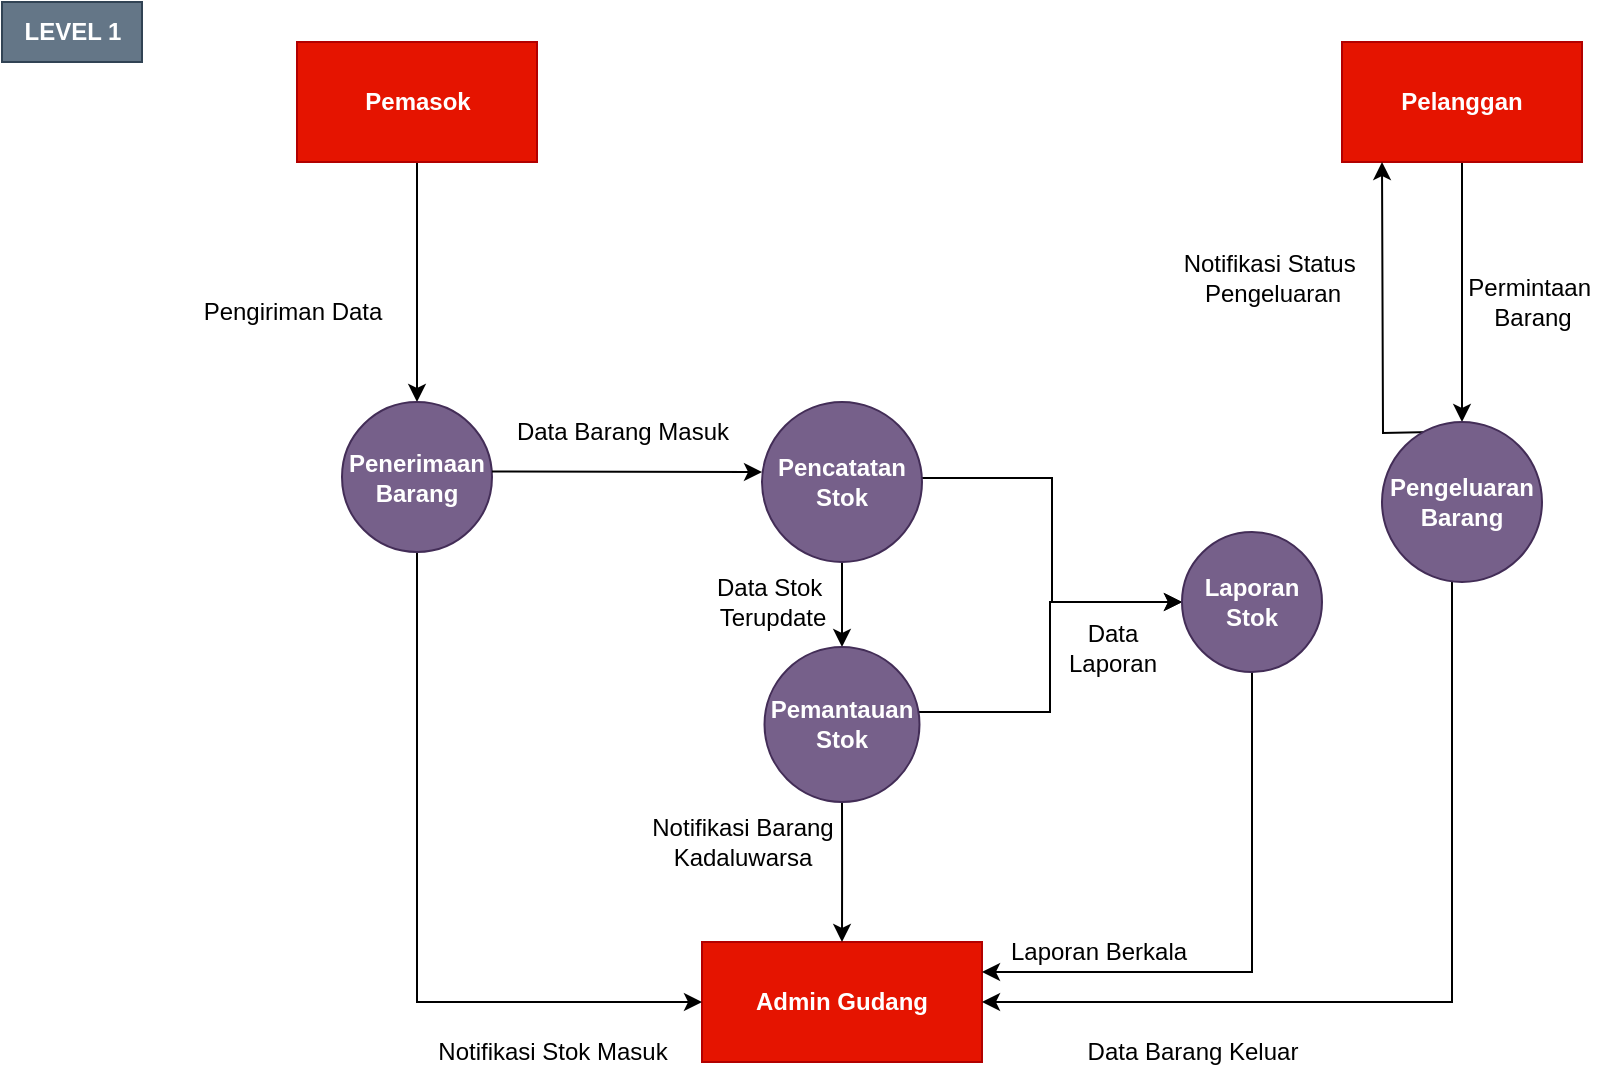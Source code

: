<mxfile version="24.7.17">
  <diagram id="U94CSPpbPS4F2EGrSXhQ" name="DFD (level 1)">
    <mxGraphModel dx="1034" dy="454" grid="1" gridSize="10" guides="1" tooltips="1" connect="1" arrows="1" fold="1" page="1" pageScale="1" pageWidth="850" pageHeight="1100" math="0" shadow="0">
      <root>
        <mxCell id="0" />
        <mxCell id="1" parent="0" />
        <mxCell id="vbZ5K5i6UgcexSLt607W-1" value="&lt;b&gt;LEVEL 1&lt;/b&gt;" style="text;html=1;align=center;verticalAlign=middle;resizable=0;points=[];autosize=1;strokeColor=#314354;fillColor=#647687;fontColor=#ffffff;" parent="1" vertex="1">
          <mxGeometry x="20" y="110" width="70" height="30" as="geometry" />
        </mxCell>
        <mxCell id="oVw93iK_I3dq35dEb4CK-1" value="&lt;b&gt;Admin Gudang&lt;/b&gt;" style="rounded=0;whiteSpace=wrap;html=1;fillColor=#e51400;fontColor=#ffffff;strokeColor=#B20000;" parent="1" vertex="1">
          <mxGeometry x="370" y="580" width="140" height="60" as="geometry" />
        </mxCell>
        <mxCell id="JPGtofb-PtnKRk68dhp3-1" value="" style="edgeStyle=orthogonalEdgeStyle;rounded=0;orthogonalLoop=1;jettySize=auto;html=1;" parent="1" source="oVw93iK_I3dq35dEb4CK-2" target="oVw93iK_I3dq35dEb4CK-9" edge="1">
          <mxGeometry relative="1" as="geometry" />
        </mxCell>
        <mxCell id="oVw93iK_I3dq35dEb4CK-2" value="&lt;b&gt;Pelanggan&lt;/b&gt;" style="rounded=0;whiteSpace=wrap;html=1;fillColor=#e51400;fontColor=#ffffff;strokeColor=#B20000;" parent="1" vertex="1">
          <mxGeometry x="690" y="130" width="120" height="60" as="geometry" />
        </mxCell>
        <mxCell id="oVw93iK_I3dq35dEb4CK-5" value="" style="edgeStyle=orthogonalEdgeStyle;rounded=0;orthogonalLoop=1;jettySize=auto;html=1;" parent="1" source="oVw93iK_I3dq35dEb4CK-3" target="oVw93iK_I3dq35dEb4CK-4" edge="1">
          <mxGeometry relative="1" as="geometry" />
        </mxCell>
        <mxCell id="oVw93iK_I3dq35dEb4CK-3" value="&lt;b&gt;Pemasok&lt;/b&gt;" style="rounded=0;whiteSpace=wrap;html=1;fillColor=#e51400;fontColor=#ffffff;strokeColor=#B20000;" parent="1" vertex="1">
          <mxGeometry x="167.5" y="130" width="120" height="60" as="geometry" />
        </mxCell>
        <mxCell id="oVw93iK_I3dq35dEb4CK-7" style="edgeStyle=orthogonalEdgeStyle;rounded=0;orthogonalLoop=1;jettySize=auto;html=1;exitX=0.5;exitY=1;exitDx=0;exitDy=0;entryX=0;entryY=0.5;entryDx=0;entryDy=0;" parent="1" source="oVw93iK_I3dq35dEb4CK-4" target="oVw93iK_I3dq35dEb4CK-1" edge="1">
          <mxGeometry relative="1" as="geometry" />
        </mxCell>
        <mxCell id="oVw93iK_I3dq35dEb4CK-4" value="&lt;b&gt;Penerimaan Barang&lt;/b&gt;" style="ellipse;whiteSpace=wrap;html=1;aspect=fixed;fillColor=#76608a;fontColor=#ffffff;strokeColor=#432D57;" parent="1" vertex="1">
          <mxGeometry x="190" y="310" width="75" height="75" as="geometry" />
        </mxCell>
        <mxCell id="oVw93iK_I3dq35dEb4CK-6" value="Pengiriman Data" style="text;html=1;align=center;verticalAlign=middle;resizable=0;points=[];autosize=1;strokeColor=none;fillColor=none;" parent="1" vertex="1">
          <mxGeometry x="110" y="250" width="110" height="30" as="geometry" />
        </mxCell>
        <mxCell id="oVw93iK_I3dq35dEb4CK-8" value="Notifikasi Stok Masuk" style="text;html=1;align=center;verticalAlign=middle;resizable=0;points=[];autosize=1;strokeColor=none;fillColor=none;" parent="1" vertex="1">
          <mxGeometry x="225" y="620" width="140" height="30" as="geometry" />
        </mxCell>
        <mxCell id="JPGtofb-PtnKRk68dhp3-3" style="edgeStyle=orthogonalEdgeStyle;rounded=0;orthogonalLoop=1;jettySize=auto;html=1;entryX=1;entryY=0.5;entryDx=0;entryDy=0;" parent="1" source="oVw93iK_I3dq35dEb4CK-9" target="oVw93iK_I3dq35dEb4CK-1" edge="1">
          <mxGeometry relative="1" as="geometry">
            <Array as="points">
              <mxPoint x="745" y="610" />
            </Array>
          </mxGeometry>
        </mxCell>
        <mxCell id="JPGtofb-PtnKRk68dhp3-5" style="edgeStyle=orthogonalEdgeStyle;rounded=0;orthogonalLoop=1;jettySize=auto;html=1;" parent="1" edge="1">
          <mxGeometry relative="1" as="geometry">
            <mxPoint x="710" y="190.0" as="targetPoint" />
            <mxPoint x="735" y="325.0" as="sourcePoint" />
          </mxGeometry>
        </mxCell>
        <mxCell id="oVw93iK_I3dq35dEb4CK-9" value="&lt;b&gt;Pengeluaran Barang&lt;/b&gt;" style="ellipse;whiteSpace=wrap;html=1;aspect=fixed;fillColor=#76608a;fontColor=#ffffff;strokeColor=#432D57;" parent="1" vertex="1">
          <mxGeometry x="710" y="320" width="80" height="80" as="geometry" />
        </mxCell>
        <mxCell id="JPGtofb-PtnKRk68dhp3-2" value="Permintaan&amp;nbsp;&lt;div&gt;Barang&lt;/div&gt;" style="text;html=1;align=center;verticalAlign=middle;resizable=0;points=[];autosize=1;strokeColor=none;fillColor=none;" parent="1" vertex="1">
          <mxGeometry x="740" y="240" width="90" height="40" as="geometry" />
        </mxCell>
        <mxCell id="JPGtofb-PtnKRk68dhp3-4" value="Data Barang Keluar" style="text;html=1;align=center;verticalAlign=middle;resizable=0;points=[];autosize=1;strokeColor=none;fillColor=none;" parent="1" vertex="1">
          <mxGeometry x="550" y="620" width="130" height="30" as="geometry" />
        </mxCell>
        <mxCell id="JPGtofb-PtnKRk68dhp3-6" value="Notifikasi Status&amp;nbsp;&lt;div&gt;Pengeluaran&lt;/div&gt;" style="text;html=1;align=center;verticalAlign=middle;resizable=0;points=[];autosize=1;strokeColor=none;fillColor=none;" parent="1" vertex="1">
          <mxGeometry x="600" y="228" width="110" height="40" as="geometry" />
        </mxCell>
        <mxCell id="JPGtofb-PtnKRk68dhp3-13" value="" style="edgeStyle=orthogonalEdgeStyle;rounded=0;orthogonalLoop=1;jettySize=auto;html=1;" parent="1" source="JPGtofb-PtnKRk68dhp3-7" target="JPGtofb-PtnKRk68dhp3-8" edge="1">
          <mxGeometry relative="1" as="geometry" />
        </mxCell>
        <mxCell id="JPGtofb-PtnKRk68dhp3-18" style="edgeStyle=orthogonalEdgeStyle;rounded=0;orthogonalLoop=1;jettySize=auto;html=1;entryX=0;entryY=0.5;entryDx=0;entryDy=0;" parent="1" source="JPGtofb-PtnKRk68dhp3-7" target="JPGtofb-PtnKRk68dhp3-17" edge="1">
          <mxGeometry relative="1" as="geometry">
            <Array as="points">
              <mxPoint x="545" y="348" />
              <mxPoint x="545" y="410" />
            </Array>
          </mxGeometry>
        </mxCell>
        <mxCell id="JPGtofb-PtnKRk68dhp3-7" value="&lt;b&gt;Pencatatan Stok&lt;/b&gt;" style="ellipse;whiteSpace=wrap;html=1;aspect=fixed;fillColor=#76608a;fontColor=#ffffff;strokeColor=#432D57;" parent="1" vertex="1">
          <mxGeometry x="400" y="310" width="80" height="80" as="geometry" />
        </mxCell>
        <mxCell id="JPGtofb-PtnKRk68dhp3-15" value="" style="edgeStyle=orthogonalEdgeStyle;rounded=0;orthogonalLoop=1;jettySize=auto;html=1;" parent="1" source="JPGtofb-PtnKRk68dhp3-8" target="oVw93iK_I3dq35dEb4CK-1" edge="1">
          <mxGeometry relative="1" as="geometry" />
        </mxCell>
        <mxCell id="JPGtofb-PtnKRk68dhp3-19" style="edgeStyle=orthogonalEdgeStyle;rounded=0;orthogonalLoop=1;jettySize=auto;html=1;entryX=0;entryY=0.5;entryDx=0;entryDy=0;" parent="1" source="JPGtofb-PtnKRk68dhp3-8" target="JPGtofb-PtnKRk68dhp3-17" edge="1">
          <mxGeometry relative="1" as="geometry">
            <Array as="points">
              <mxPoint x="544" y="465" />
              <mxPoint x="544" y="410" />
            </Array>
          </mxGeometry>
        </mxCell>
        <mxCell id="JPGtofb-PtnKRk68dhp3-8" value="&lt;b&gt;Pemantauan Stok&lt;/b&gt;" style="ellipse;whiteSpace=wrap;html=1;aspect=fixed;fillColor=#76608a;fontColor=#ffffff;strokeColor=#432D57;" parent="1" vertex="1">
          <mxGeometry x="401.25" y="432.5" width="77.5" height="77.5" as="geometry" />
        </mxCell>
        <mxCell id="JPGtofb-PtnKRk68dhp3-11" value="" style="edgeStyle=none;orthogonalLoop=1;jettySize=auto;html=1;rounded=0;" parent="1" edge="1">
          <mxGeometry width="100" relative="1" as="geometry">
            <mxPoint x="265" y="344.76" as="sourcePoint" />
            <mxPoint x="400" y="345" as="targetPoint" />
            <Array as="points" />
          </mxGeometry>
        </mxCell>
        <mxCell id="JPGtofb-PtnKRk68dhp3-12" value="Data Barang Masuk" style="text;html=1;align=center;verticalAlign=middle;resizable=0;points=[];autosize=1;strokeColor=none;fillColor=none;" parent="1" vertex="1">
          <mxGeometry x="265" y="310" width="130" height="30" as="geometry" />
        </mxCell>
        <mxCell id="JPGtofb-PtnKRk68dhp3-14" value="Data Stok&amp;nbsp;&lt;div&gt;Terupdate&lt;/div&gt;" style="text;html=1;align=center;verticalAlign=middle;resizable=0;points=[];autosize=1;strokeColor=none;fillColor=none;" parent="1" vertex="1">
          <mxGeometry x="365" y="390" width="80" height="40" as="geometry" />
        </mxCell>
        <mxCell id="JPGtofb-PtnKRk68dhp3-16" value="Notifikasi Barang&lt;div&gt;Kadaluwarsa&lt;/div&gt;" style="text;html=1;align=center;verticalAlign=middle;resizable=0;points=[];autosize=1;strokeColor=none;fillColor=none;" parent="1" vertex="1">
          <mxGeometry x="335" y="510" width="110" height="40" as="geometry" />
        </mxCell>
        <mxCell id="JPGtofb-PtnKRk68dhp3-21" style="edgeStyle=orthogonalEdgeStyle;rounded=0;orthogonalLoop=1;jettySize=auto;html=1;exitX=0.5;exitY=1;exitDx=0;exitDy=0;entryX=1;entryY=0.25;entryDx=0;entryDy=0;" parent="1" source="JPGtofb-PtnKRk68dhp3-17" target="oVw93iK_I3dq35dEb4CK-1" edge="1">
          <mxGeometry relative="1" as="geometry" />
        </mxCell>
        <mxCell id="JPGtofb-PtnKRk68dhp3-17" value="&lt;b&gt;Laporan Stok&lt;/b&gt;" style="ellipse;whiteSpace=wrap;html=1;aspect=fixed;fillColor=#76608a;fontColor=#ffffff;strokeColor=#432D57;" parent="1" vertex="1">
          <mxGeometry x="610" y="375" width="70" height="70" as="geometry" />
        </mxCell>
        <mxCell id="JPGtofb-PtnKRk68dhp3-20" value="Data&lt;div&gt;Laporan&lt;/div&gt;" style="text;html=1;align=center;verticalAlign=middle;resizable=0;points=[];autosize=1;strokeColor=none;fillColor=none;" parent="1" vertex="1">
          <mxGeometry x="540" y="413" width="70" height="40" as="geometry" />
        </mxCell>
        <mxCell id="JPGtofb-PtnKRk68dhp3-22" value="Laporan Berkala" style="text;html=1;align=center;verticalAlign=middle;resizable=0;points=[];autosize=1;strokeColor=none;fillColor=none;" parent="1" vertex="1">
          <mxGeometry x="512.5" y="570" width="110" height="30" as="geometry" />
        </mxCell>
      </root>
    </mxGraphModel>
  </diagram>
</mxfile>
